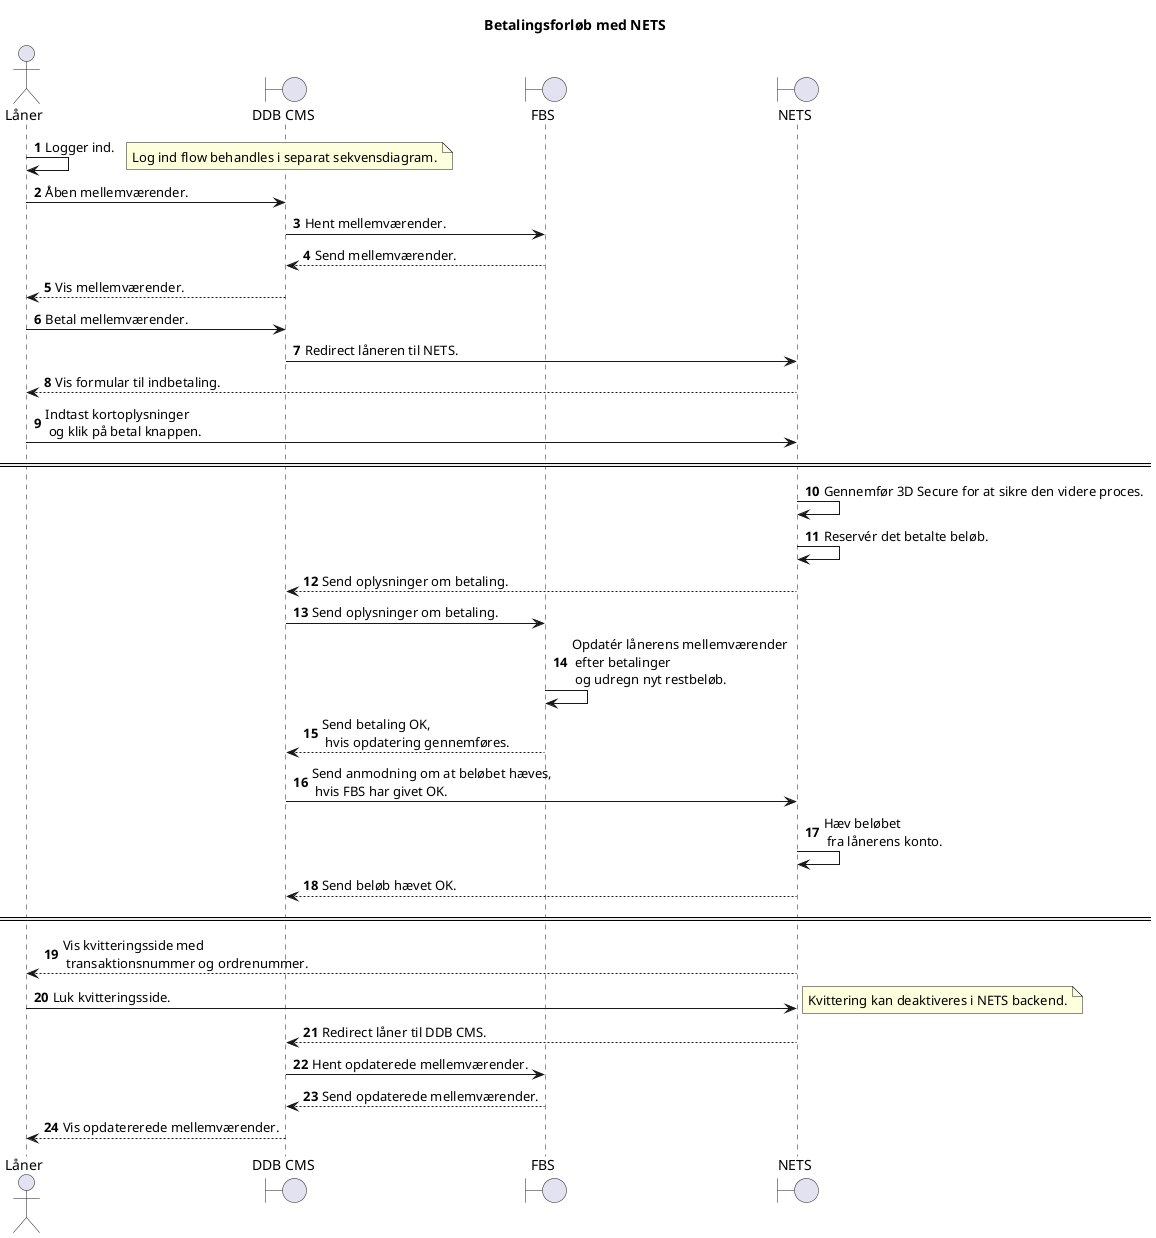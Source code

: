 @startuml

autonumber
title "Betalingsforløb med NETS"

actor Låner as patron
boundary "DDB CMS" as cms
boundary "FBS" as fbs
boundary NETS as dibs

patron -> patron: Logger ind.
note right: Log ind flow behandles i separat sekvensdiagram.
patron -> cms: Åben mellemværender.
cms -> fbs: Hent mellemværender.
fbs --> cms: Send mellemværender.
cms --> patron: Vis mellemværender.
patron -> cms: Betal mellemværender.
cms -> dibs: Redirect låneren til NETS.
dibs --> patron: Vis formular til indbetaling. 
patron -> dibs: Indtast kortoplysninger \n og klik på betal knappen.

== ==

dibs -> dibs: Gennemfør 3D Secure for at sikre den videre proces.
dibs -> dibs: Reservér det betalte beløb.
dibs --> cms: Send oplysninger om betaling.
cms -> fbs: Send oplysninger om betaling.
fbs -> fbs: Opdatér lånerens mellemværender \n efter betalinger \n og udregn nyt restbeløb.
fbs --> cms: Send betaling OK, \n hvis opdatering gennemføres.
cms -> dibs: Send anmodning om at beløbet hæves, \n hvis FBS har givet OK.
dibs -> dibs: Hæv beløbet \n fra lånerens konto.
dibs --> cms: Send beløb hævet OK.

== ==

dibs --> patron: Vis kvitteringsside med \n transaktionsnummer og ordrenummer.
patron -> dibs: Luk kvitteringsside.
note right: Kvittering kan deaktiveres i NETS backend.
dibs --> cms: Redirect låner til DDB CMS.
cms -> fbs: Hent opdaterede mellemværender.
fbs --> cms: Send opdaterede mellemværender.
cms --> patron: Vis opdatererede mellemværender.

@enduml
